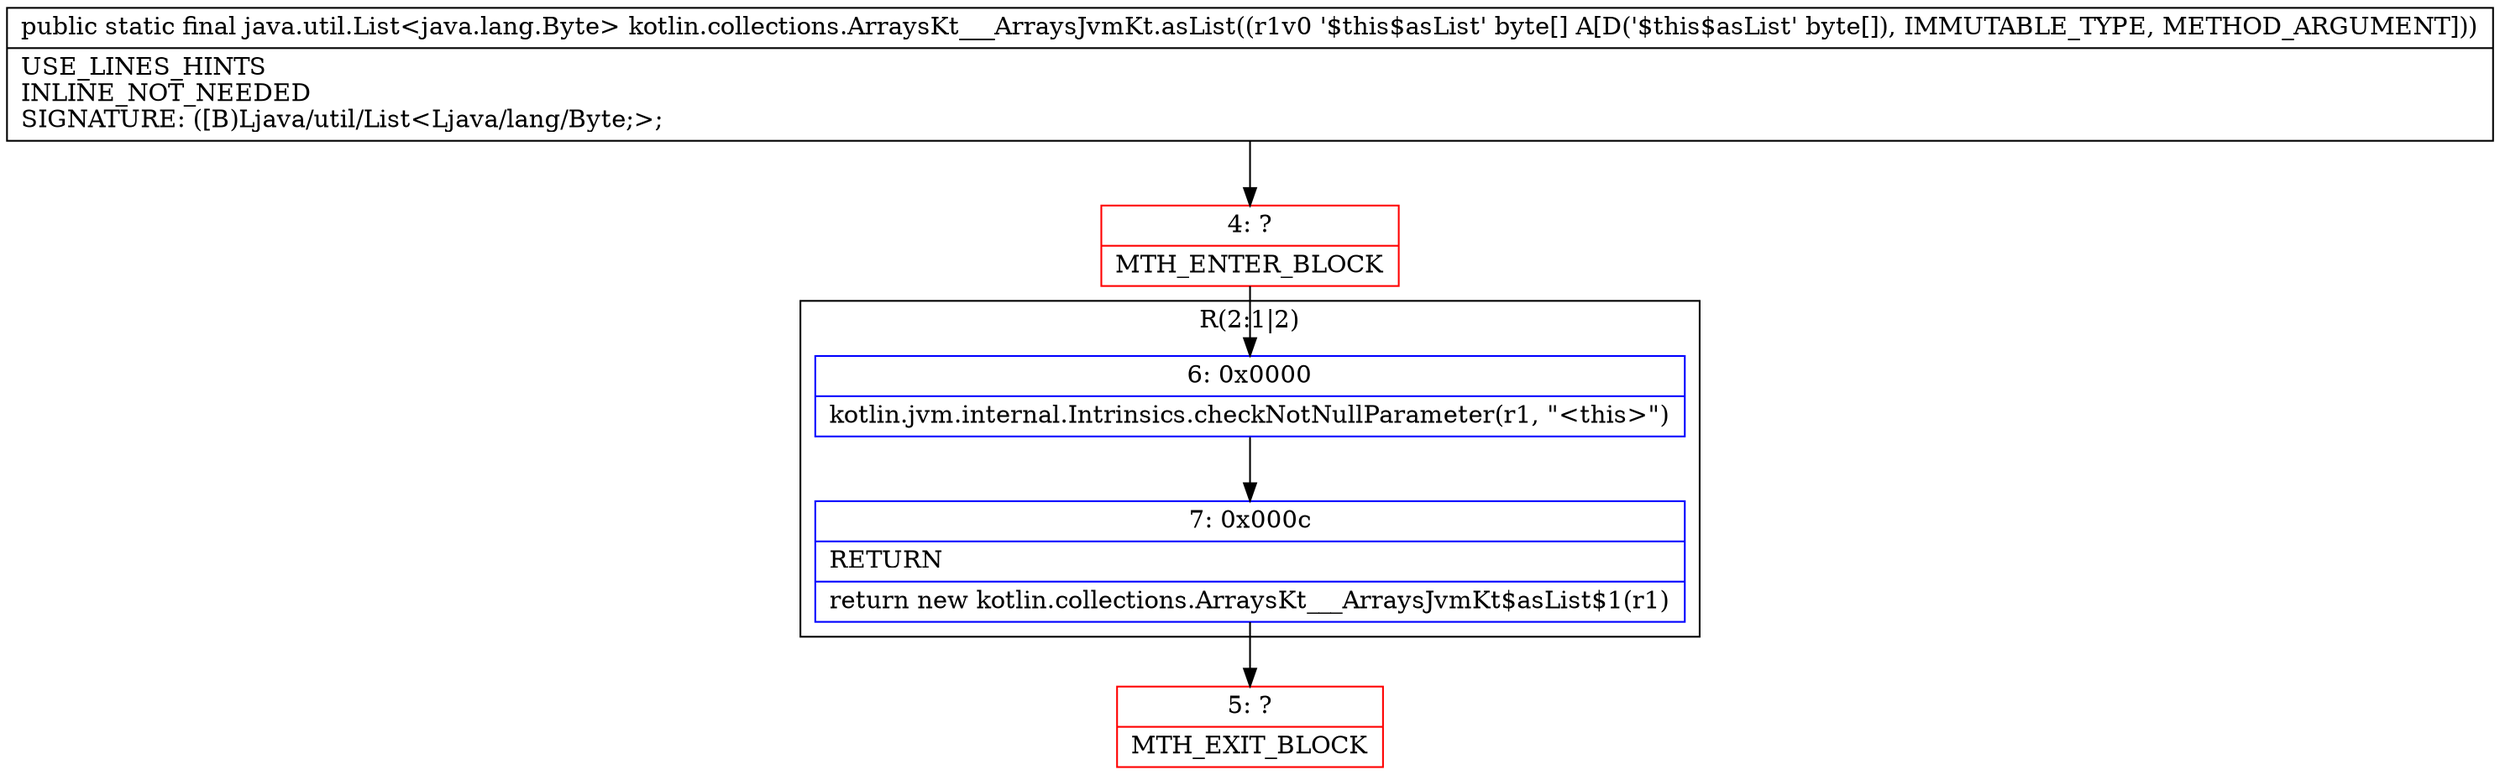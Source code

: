 digraph "CFG forkotlin.collections.ArraysKt___ArraysJvmKt.asList([B)Ljava\/util\/List;" {
subgraph cluster_Region_1453198278 {
label = "R(2:1|2)";
node [shape=record,color=blue];
Node_6 [shape=record,label="{6\:\ 0x0000|kotlin.jvm.internal.Intrinsics.checkNotNullParameter(r1, \"\<this\>\")\l}"];
Node_7 [shape=record,label="{7\:\ 0x000c|RETURN\l|return new kotlin.collections.ArraysKt___ArraysJvmKt$asList$1(r1)\l}"];
}
Node_4 [shape=record,color=red,label="{4\:\ ?|MTH_ENTER_BLOCK\l}"];
Node_5 [shape=record,color=red,label="{5\:\ ?|MTH_EXIT_BLOCK\l}"];
MethodNode[shape=record,label="{public static final java.util.List\<java.lang.Byte\> kotlin.collections.ArraysKt___ArraysJvmKt.asList((r1v0 '$this$asList' byte[] A[D('$this$asList' byte[]), IMMUTABLE_TYPE, METHOD_ARGUMENT]))  | USE_LINES_HINTS\lINLINE_NOT_NEEDED\lSIGNATURE: ([B)Ljava\/util\/List\<Ljava\/lang\/Byte;\>;\l}"];
MethodNode -> Node_4;Node_6 -> Node_7;
Node_7 -> Node_5;
Node_4 -> Node_6;
}

